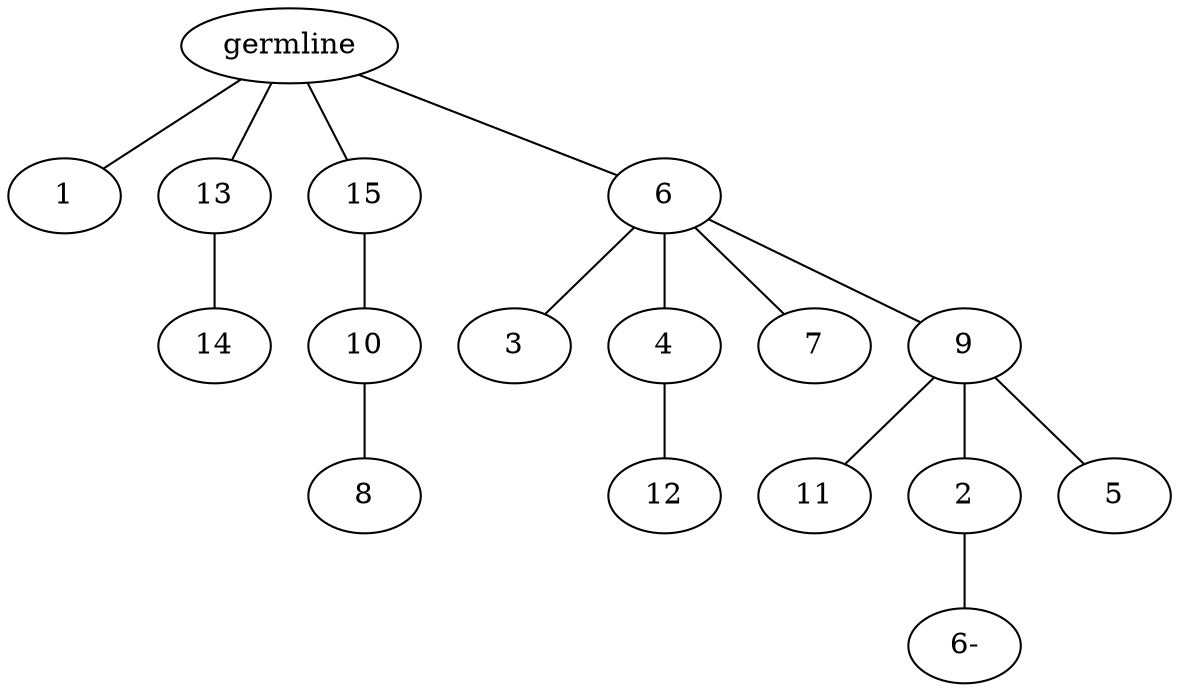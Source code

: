 graph tree {
    "140200474851264" [label="germline"];
    "140200474940512" [label="1"];
    "140200474942912" [label="13"];
    "140200474943200" [label="14"];
    "140200474943440" [label="15"];
    "140200475042864" [label="10"];
    "140200475045216" [label="8"];
    "140200474940320" [label="6"];
    "140200475042096" [label="3"];
    "140200475042432" [label="4"];
    "140200475042288" [label="12"];
    "140200475043680" [label="7"];
    "140200475043248" [label="9"];
    "140200475043392" [label="11"];
    "140200475043632" [label="2"];
    "140200474940704" [label="6-"];
    "140200475045024" [label="5"];
    "140200474851264" -- "140200474940512";
    "140200474851264" -- "140200474942912";
    "140200474851264" -- "140200474943440";
    "140200474851264" -- "140200474940320";
    "140200474942912" -- "140200474943200";
    "140200474943440" -- "140200475042864";
    "140200475042864" -- "140200475045216";
    "140200474940320" -- "140200475042096";
    "140200474940320" -- "140200475042432";
    "140200474940320" -- "140200475043680";
    "140200474940320" -- "140200475043248";
    "140200475042432" -- "140200475042288";
    "140200475043248" -- "140200475043392";
    "140200475043248" -- "140200475043632";
    "140200475043248" -- "140200475045024";
    "140200475043632" -- "140200474940704";
}
